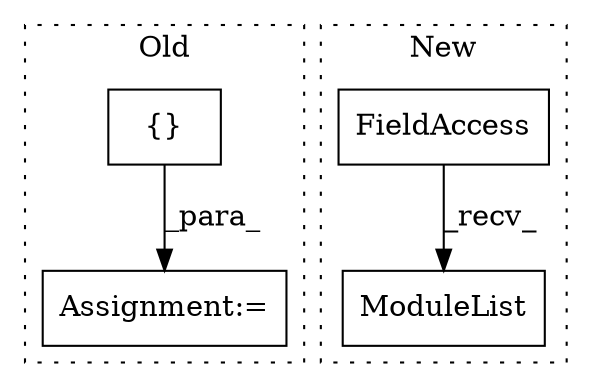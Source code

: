 digraph G {
subgraph cluster0 {
1 [label="{}" a="4" s="16499" l="2" shape="box"];
4 [label="Assignment:=" a="7" s="16479" l="1" shape="box"];
label = "Old";
style="dotted";
}
subgraph cluster1 {
2 [label="ModuleList" a="32" s="16466" l="12" shape="box"];
3 [label="FieldAccess" a="22" s="16457" l="8" shape="box"];
label = "New";
style="dotted";
}
1 -> 4 [label="_para_"];
3 -> 2 [label="_recv_"];
}